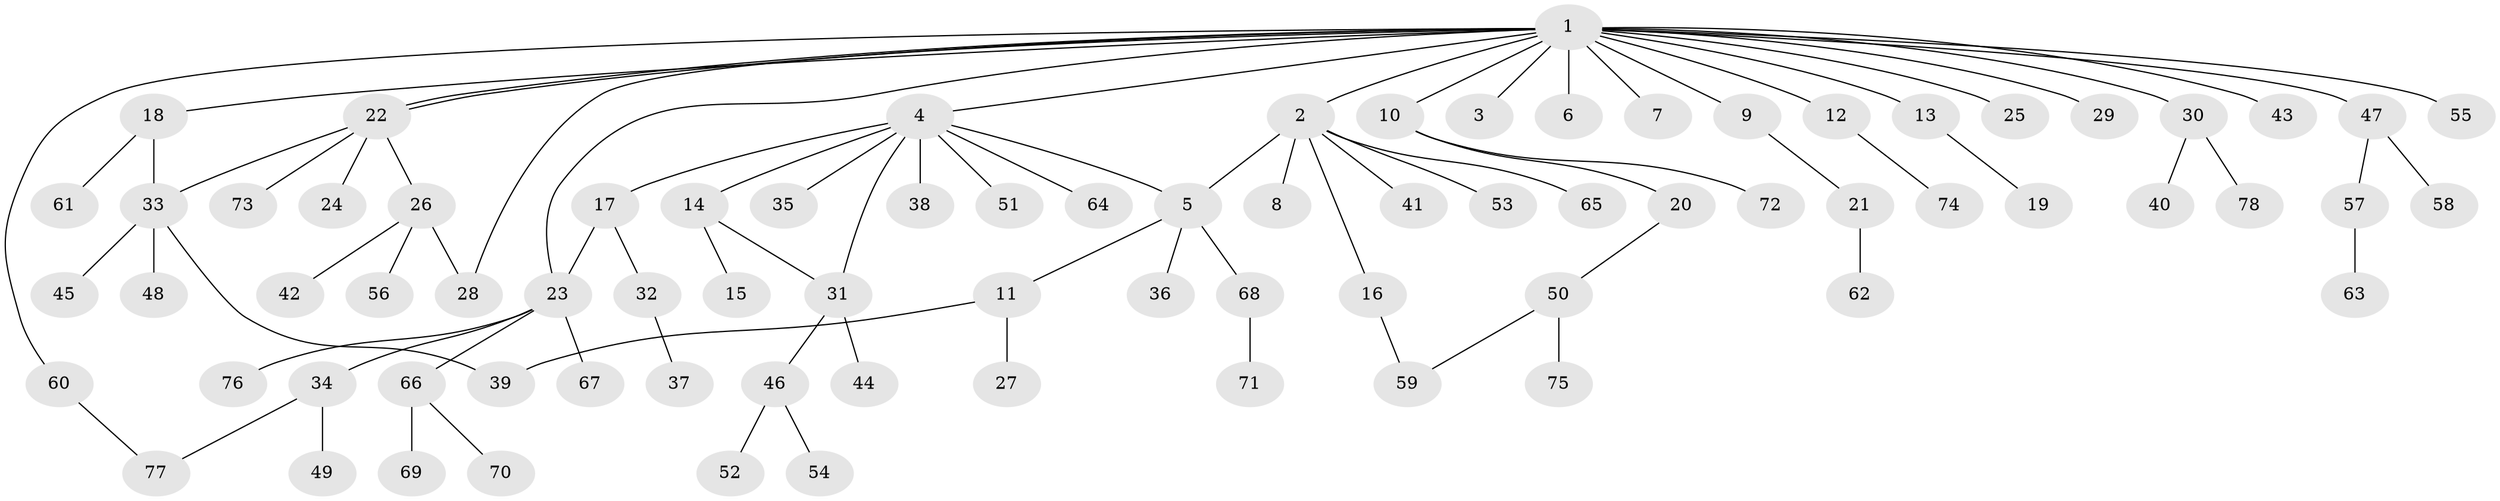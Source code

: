 // Generated by graph-tools (version 1.1) at 2025/01/03/09/25 03:01:41]
// undirected, 78 vertices, 86 edges
graph export_dot {
graph [start="1"]
  node [color=gray90,style=filled];
  1;
  2;
  3;
  4;
  5;
  6;
  7;
  8;
  9;
  10;
  11;
  12;
  13;
  14;
  15;
  16;
  17;
  18;
  19;
  20;
  21;
  22;
  23;
  24;
  25;
  26;
  27;
  28;
  29;
  30;
  31;
  32;
  33;
  34;
  35;
  36;
  37;
  38;
  39;
  40;
  41;
  42;
  43;
  44;
  45;
  46;
  47;
  48;
  49;
  50;
  51;
  52;
  53;
  54;
  55;
  56;
  57;
  58;
  59;
  60;
  61;
  62;
  63;
  64;
  65;
  66;
  67;
  68;
  69;
  70;
  71;
  72;
  73;
  74;
  75;
  76;
  77;
  78;
  1 -- 2;
  1 -- 3;
  1 -- 4;
  1 -- 6;
  1 -- 7;
  1 -- 9;
  1 -- 10;
  1 -- 12;
  1 -- 13;
  1 -- 18;
  1 -- 22;
  1 -- 22;
  1 -- 23;
  1 -- 25;
  1 -- 28;
  1 -- 29;
  1 -- 30;
  1 -- 43;
  1 -- 47;
  1 -- 55;
  1 -- 60;
  2 -- 5;
  2 -- 8;
  2 -- 16;
  2 -- 41;
  2 -- 53;
  2 -- 65;
  4 -- 5;
  4 -- 14;
  4 -- 17;
  4 -- 31;
  4 -- 35;
  4 -- 38;
  4 -- 51;
  4 -- 64;
  5 -- 11;
  5 -- 36;
  5 -- 68;
  9 -- 21;
  10 -- 20;
  10 -- 72;
  11 -- 27;
  11 -- 39;
  12 -- 74;
  13 -- 19;
  14 -- 15;
  14 -- 31;
  16 -- 59;
  17 -- 23;
  17 -- 32;
  18 -- 33;
  18 -- 61;
  20 -- 50;
  21 -- 62;
  22 -- 24;
  22 -- 26;
  22 -- 33;
  22 -- 73;
  23 -- 34;
  23 -- 66;
  23 -- 67;
  23 -- 76;
  26 -- 28;
  26 -- 42;
  26 -- 56;
  30 -- 40;
  30 -- 78;
  31 -- 44;
  31 -- 46;
  32 -- 37;
  33 -- 39;
  33 -- 45;
  33 -- 48;
  34 -- 49;
  34 -- 77;
  46 -- 52;
  46 -- 54;
  47 -- 57;
  47 -- 58;
  50 -- 59;
  50 -- 75;
  57 -- 63;
  60 -- 77;
  66 -- 69;
  66 -- 70;
  68 -- 71;
}
